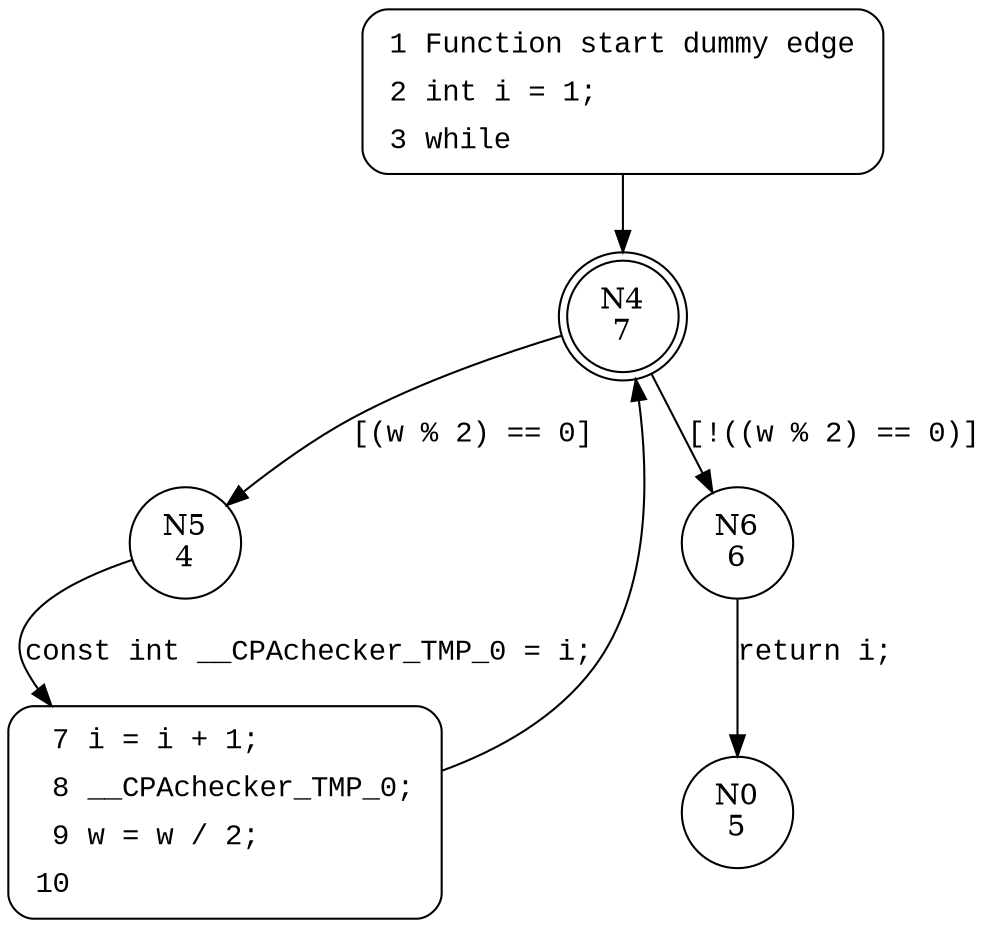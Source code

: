 digraph ffs {
4 [shape="doublecircle" label="N4\n7"]
5 [shape="circle" label="N5\n4"]
6 [shape="circle" label="N6\n6"]
7 [shape="circle" label="N7\n3"]
0 [shape="circle" label="N0\n5"]
1 [style="filled,bold" penwidth="1" fillcolor="white" fontname="Courier New" shape="Mrecord" label=<<table border="0" cellborder="0" cellpadding="3" bgcolor="white"><tr><td align="right">1</td><td align="left">Function start dummy edge</td></tr><tr><td align="right">2</td><td align="left">int i = 1;</td></tr><tr><td align="right">3</td><td align="left">while</td></tr></table>>]
1 -> 4[label=""]
7 [style="filled,bold" penwidth="1" fillcolor="white" fontname="Courier New" shape="Mrecord" label=<<table border="0" cellborder="0" cellpadding="3" bgcolor="white"><tr><td align="right">7</td><td align="left">i = i + 1;</td></tr><tr><td align="right">8</td><td align="left">__CPAchecker_TMP_0;</td></tr><tr><td align="right">9</td><td align="left">w = w / 2;</td></tr><tr><td align="right">10</td><td align="left"></td></tr></table>>]
7 -> 4[label=""]
4 -> 5 [label="[(w % 2) == 0]" fontname="Courier New"]
4 -> 6 [label="[!((w % 2) == 0)]" fontname="Courier New"]
5 -> 7 [label="const int __CPAchecker_TMP_0 = i;" fontname="Courier New"]
6 -> 0 [label="return i;" fontname="Courier New"]
}